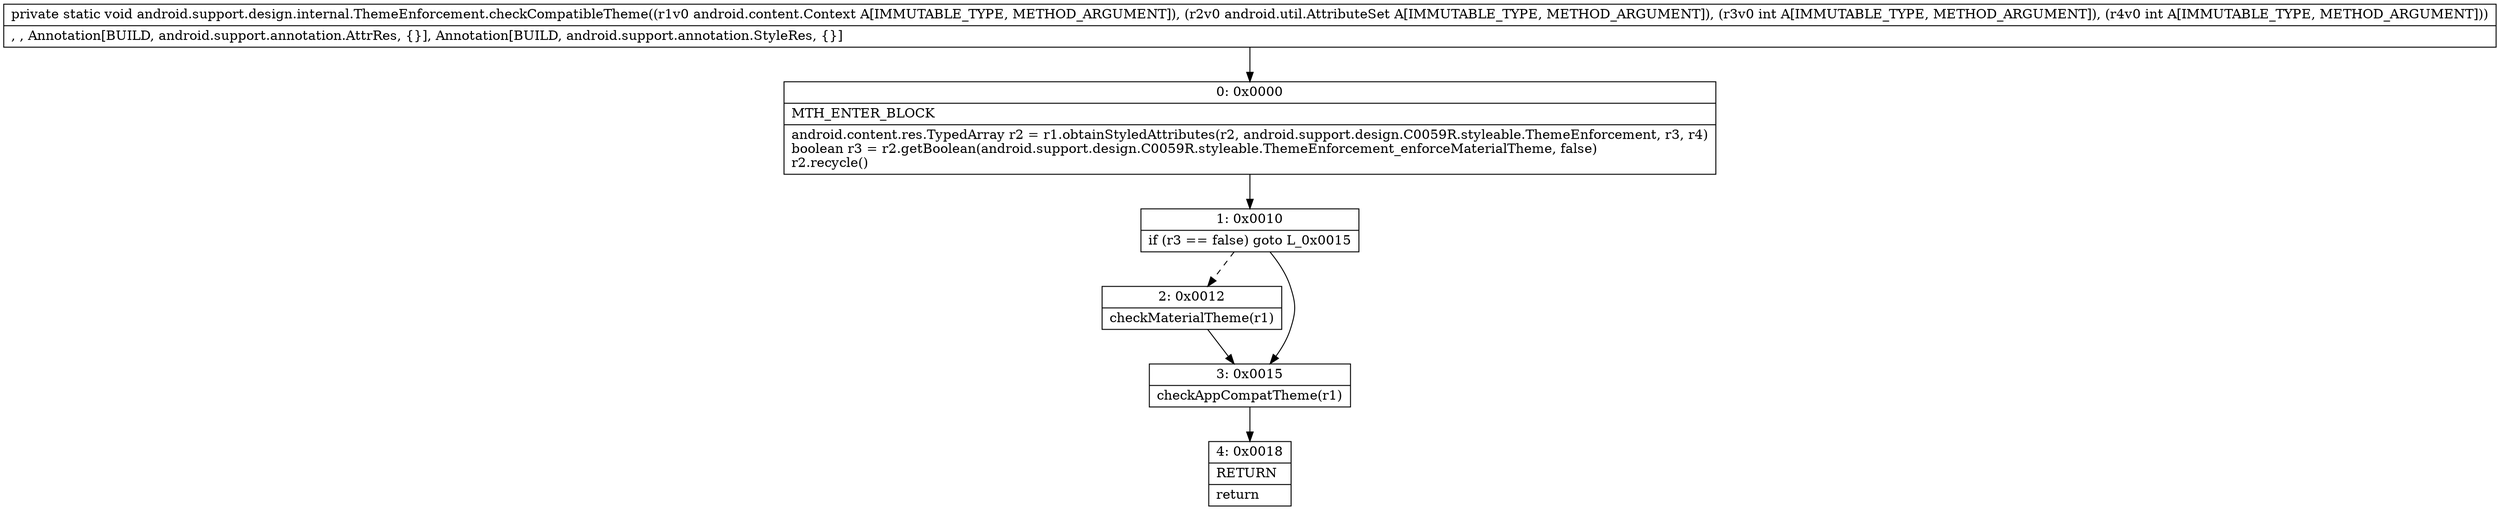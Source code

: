 digraph "CFG forandroid.support.design.internal.ThemeEnforcement.checkCompatibleTheme(Landroid\/content\/Context;Landroid\/util\/AttributeSet;II)V" {
Node_0 [shape=record,label="{0\:\ 0x0000|MTH_ENTER_BLOCK\l|android.content.res.TypedArray r2 = r1.obtainStyledAttributes(r2, android.support.design.C0059R.styleable.ThemeEnforcement, r3, r4)\lboolean r3 = r2.getBoolean(android.support.design.C0059R.styleable.ThemeEnforcement_enforceMaterialTheme, false)\lr2.recycle()\l}"];
Node_1 [shape=record,label="{1\:\ 0x0010|if (r3 == false) goto L_0x0015\l}"];
Node_2 [shape=record,label="{2\:\ 0x0012|checkMaterialTheme(r1)\l}"];
Node_3 [shape=record,label="{3\:\ 0x0015|checkAppCompatTheme(r1)\l}"];
Node_4 [shape=record,label="{4\:\ 0x0018|RETURN\l|return\l}"];
MethodNode[shape=record,label="{private static void android.support.design.internal.ThemeEnforcement.checkCompatibleTheme((r1v0 android.content.Context A[IMMUTABLE_TYPE, METHOD_ARGUMENT]), (r2v0 android.util.AttributeSet A[IMMUTABLE_TYPE, METHOD_ARGUMENT]), (r3v0 int A[IMMUTABLE_TYPE, METHOD_ARGUMENT]), (r4v0 int A[IMMUTABLE_TYPE, METHOD_ARGUMENT]))  | , , Annotation[BUILD, android.support.annotation.AttrRes, \{\}], Annotation[BUILD, android.support.annotation.StyleRes, \{\}]\l}"];
MethodNode -> Node_0;
Node_0 -> Node_1;
Node_1 -> Node_2[style=dashed];
Node_1 -> Node_3;
Node_2 -> Node_3;
Node_3 -> Node_4;
}

